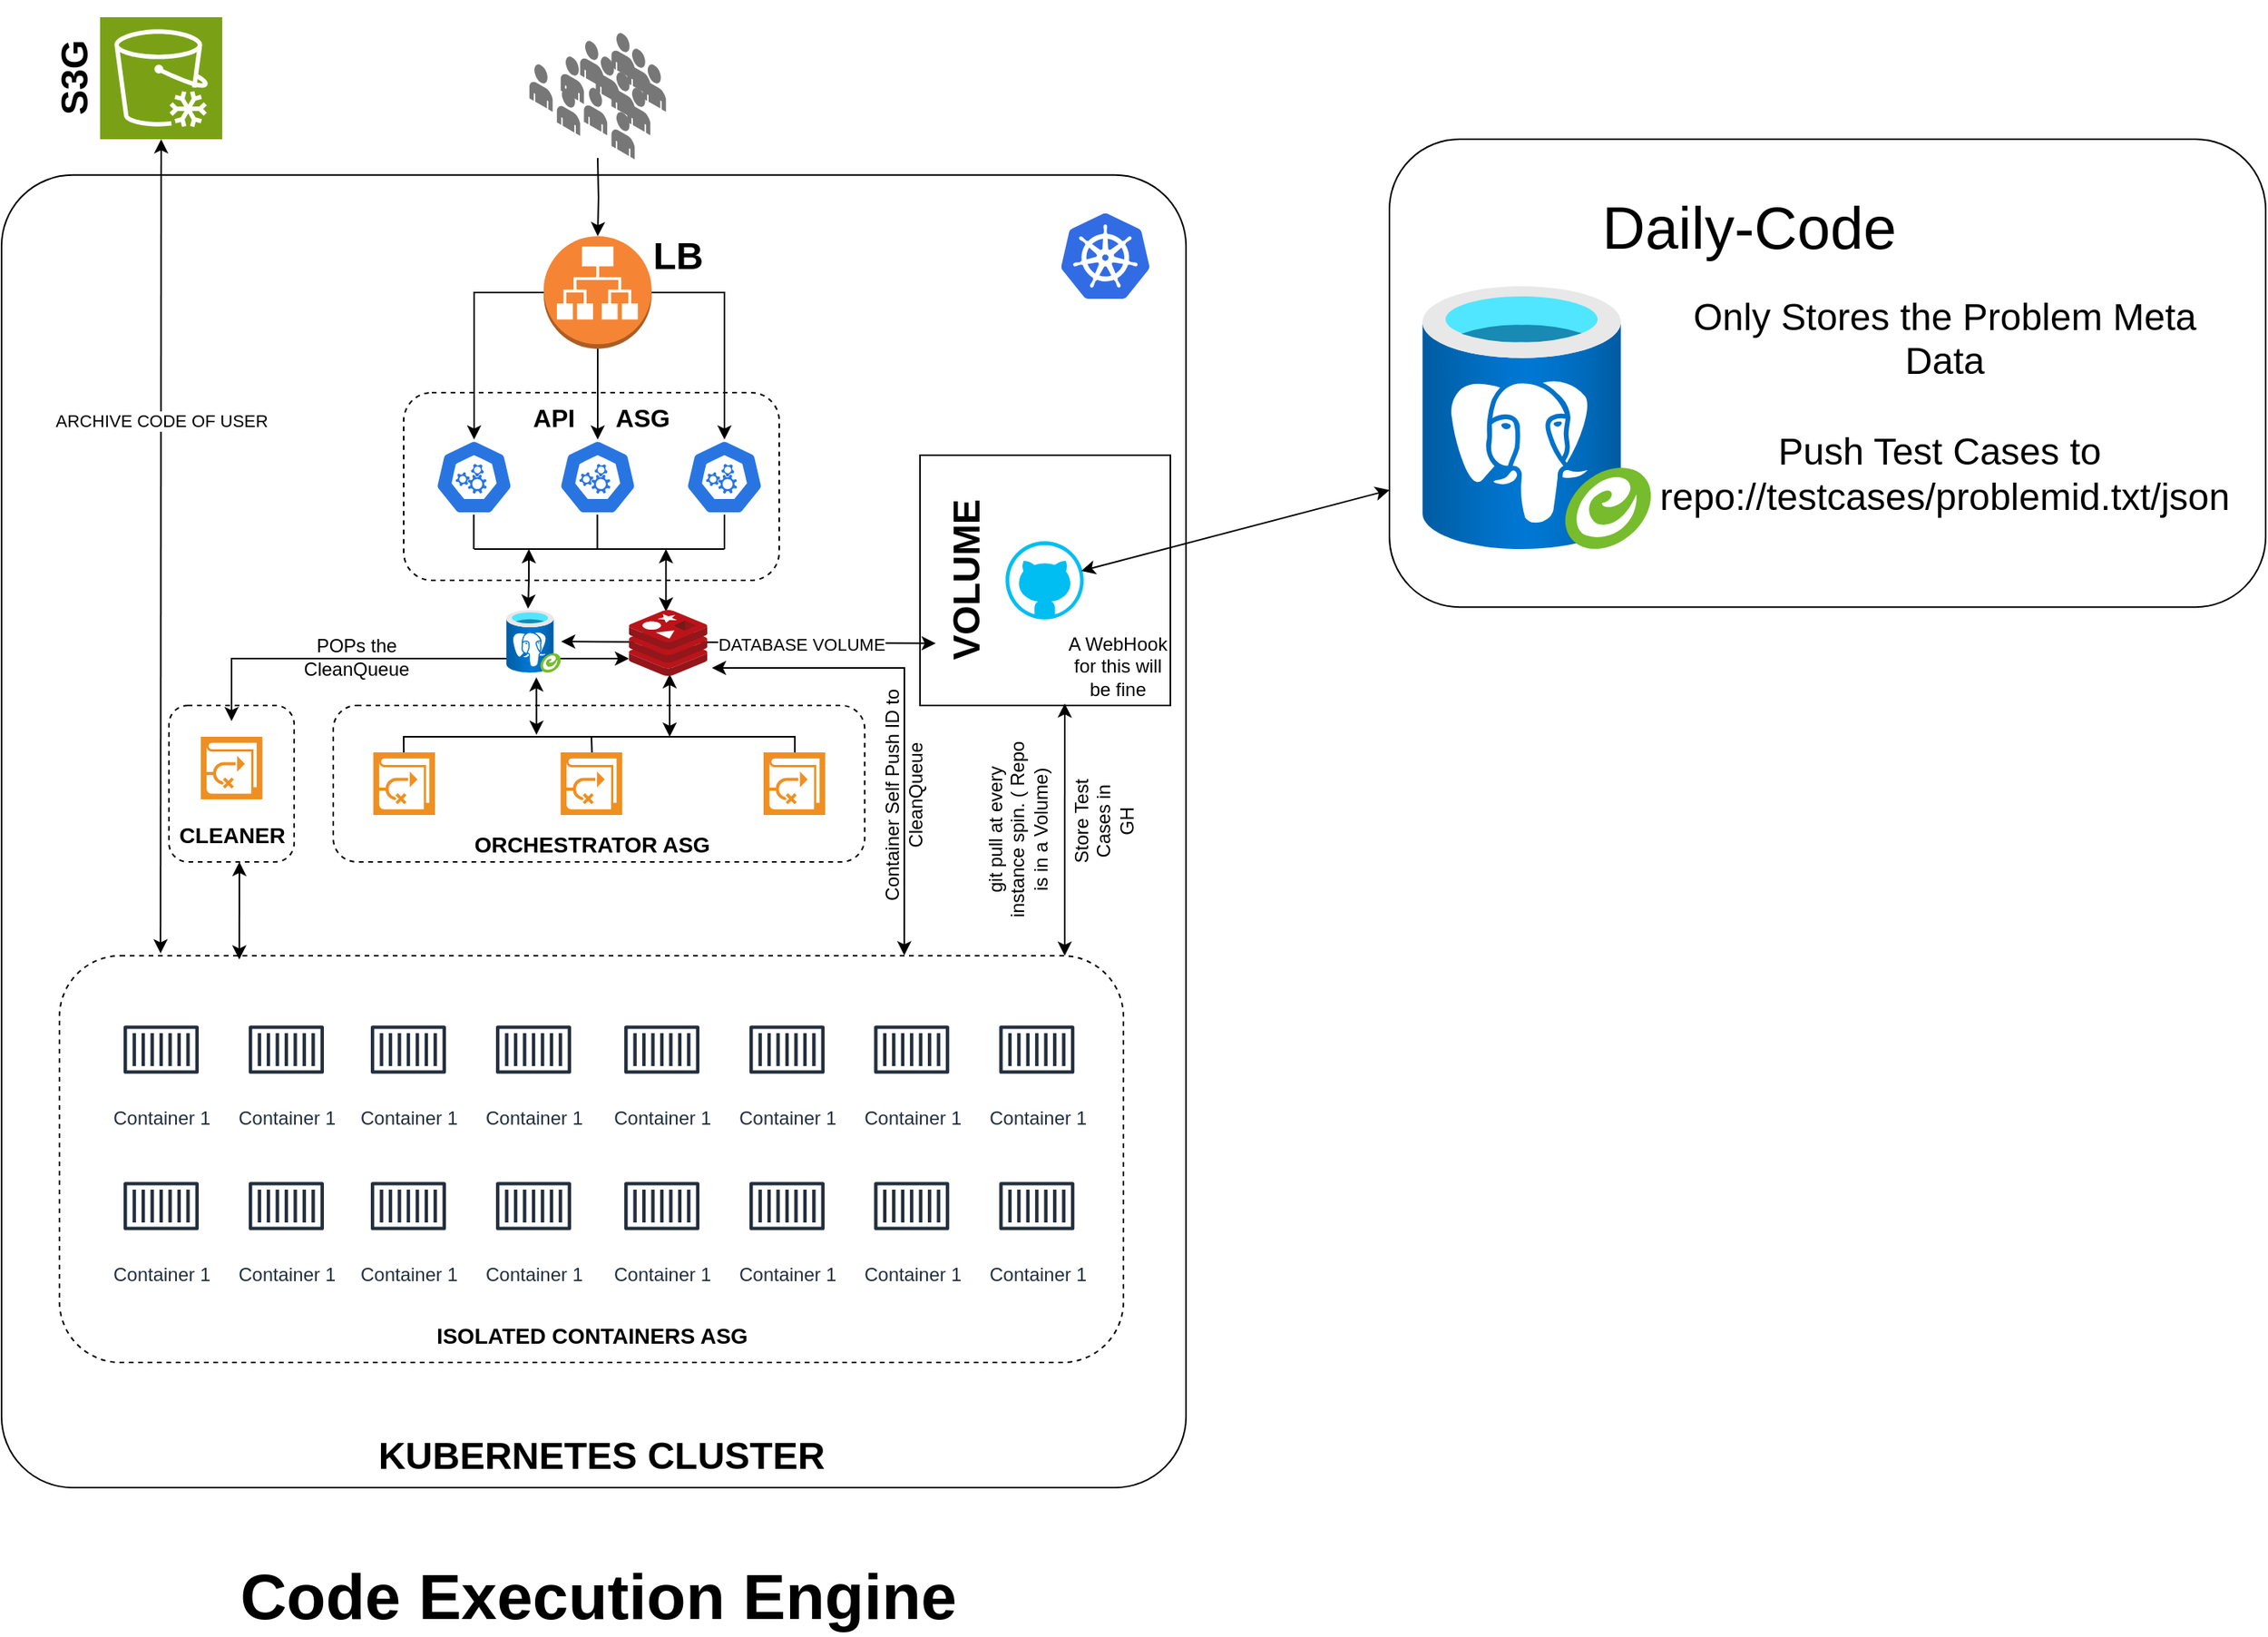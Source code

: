 <mxfile version="24.3.1" type="github">
  <diagram name="Page-1" id="gcHV-Yz9rTiz3bWdy7ol">
    <mxGraphModel dx="1434" dy="772" grid="1" gridSize="10" guides="1" tooltips="1" connect="1" arrows="1" fold="1" page="1" pageScale="1" pageWidth="850" pageHeight="1100" math="0" shadow="0">
      <root>
        <mxCell id="0" />
        <mxCell id="1" parent="0" />
        <mxCell id="CX98brgPaPXO5BUa-MUZ-5" value="" style="whiteSpace=wrap;html=1;aspect=fixed;fillColor=none;" parent="1" vertex="1">
          <mxGeometry x="630" y="300" width="160" height="160" as="geometry" />
        </mxCell>
        <mxCell id="YLBQt17Aejc-C5C3HMuG-127" value="" style="rounded=1;whiteSpace=wrap;html=1;fillColor=none;arcSize=6;" parent="1" vertex="1">
          <mxGeometry x="43" y="120.92" width="757" height="839.08" as="geometry" />
        </mxCell>
        <mxCell id="YLBQt17Aejc-C5C3HMuG-78" value="" style="rounded=1;whiteSpace=wrap;html=1;fillColor=none;dashed=1;" parent="1" vertex="1">
          <mxGeometry x="80" y="620" width="680" height="260" as="geometry" />
        </mxCell>
        <mxCell id="YLBQt17Aejc-C5C3HMuG-76" value="" style="rounded=1;whiteSpace=wrap;html=1;fillColor=none;dashed=1;" parent="1" vertex="1">
          <mxGeometry x="255" y="460" width="339.65" height="100" as="geometry" />
        </mxCell>
        <mxCell id="YLBQt17Aejc-C5C3HMuG-69" value="" style="rounded=1;whiteSpace=wrap;html=1;dashed=1;fillColor=none;" parent="1" vertex="1">
          <mxGeometry x="300" y="260" width="240" height="120" as="geometry" />
        </mxCell>
        <mxCell id="YLBQt17Aejc-C5C3HMuG-4" value="" style="aspect=fixed;sketch=0;html=1;dashed=0;whitespace=wrap;fillColor=#2875E2;strokeColor=#ffffff;points=[[0.005,0.63,0],[0.1,0.2,0],[0.9,0.2,0],[0.5,0,0],[0.995,0.63,0],[0.72,0.99,0],[0.5,1,0],[0.28,0.99,0]];shape=mxgraph.kubernetes.icon2;prIcon=api" parent="1" vertex="1">
          <mxGeometry x="399" y="290" width="50" height="48" as="geometry" />
        </mxCell>
        <mxCell id="YLBQt17Aejc-C5C3HMuG-5" value="" style="outlineConnect=0;dashed=0;verticalLabelPosition=bottom;verticalAlign=top;align=center;html=1;shape=mxgraph.aws3.application_load_balancer;fillColor=#F58534;gradientColor=none;" parent="1" vertex="1">
          <mxGeometry x="389.5" y="160.0" width="69" height="72" as="geometry" />
        </mxCell>
        <mxCell id="YLBQt17Aejc-C5C3HMuG-9" value="" style="aspect=fixed;sketch=0;html=1;dashed=0;whitespace=wrap;fillColor=#2875E2;strokeColor=#ffffff;points=[[0.005,0.63,0],[0.1,0.2,0],[0.9,0.2,0],[0.5,0,0],[0.995,0.63,0],[0.72,0.99,0],[0.5,1,0],[0.28,0.99,0]];shape=mxgraph.kubernetes.icon2;prIcon=api" parent="1" vertex="1">
          <mxGeometry x="320" y="290" width="50" height="48" as="geometry" />
        </mxCell>
        <mxCell id="YLBQt17Aejc-C5C3HMuG-11" value="" style="aspect=fixed;sketch=0;html=1;dashed=0;whitespace=wrap;fillColor=#2875E2;strokeColor=#ffffff;points=[[0.005,0.63,0],[0.1,0.2,0],[0.9,0.2,0],[0.5,0,0],[0.995,0.63,0],[0.72,0.99,0],[0.5,1,0],[0.28,0.99,0]];shape=mxgraph.kubernetes.icon2;prIcon=api" parent="1" vertex="1">
          <mxGeometry x="480" y="290" width="50" height="48" as="geometry" />
        </mxCell>
        <mxCell id="YLBQt17Aejc-C5C3HMuG-12" style="edgeStyle=orthogonalEdgeStyle;rounded=0;orthogonalLoop=1;jettySize=auto;html=1;exitX=0;exitY=0.5;exitDx=0;exitDy=0;exitPerimeter=0;entryX=0.5;entryY=0;entryDx=0;entryDy=0;entryPerimeter=0;" parent="1" source="YLBQt17Aejc-C5C3HMuG-5" target="YLBQt17Aejc-C5C3HMuG-9" edge="1">
          <mxGeometry relative="1" as="geometry" />
        </mxCell>
        <mxCell id="YLBQt17Aejc-C5C3HMuG-13" style="edgeStyle=orthogonalEdgeStyle;rounded=0;orthogonalLoop=1;jettySize=auto;html=1;exitX=1;exitY=0.5;exitDx=0;exitDy=0;exitPerimeter=0;entryX=0.5;entryY=0;entryDx=0;entryDy=0;entryPerimeter=0;" parent="1" source="YLBQt17Aejc-C5C3HMuG-5" target="YLBQt17Aejc-C5C3HMuG-11" edge="1">
          <mxGeometry relative="1" as="geometry" />
        </mxCell>
        <mxCell id="YLBQt17Aejc-C5C3HMuG-14" style="edgeStyle=orthogonalEdgeStyle;rounded=0;orthogonalLoop=1;jettySize=auto;html=1;exitX=0.5;exitY=1;exitDx=0;exitDy=0;exitPerimeter=0;" parent="1" source="YLBQt17Aejc-C5C3HMuG-5" edge="1">
          <mxGeometry relative="1" as="geometry">
            <mxPoint x="424" y="290" as="targetPoint" />
          </mxGeometry>
        </mxCell>
        <mxCell id="YLBQt17Aejc-C5C3HMuG-29" value="" style="group" parent="1" vertex="1" connectable="0">
          <mxGeometry x="380.35" y="30" width="87.29" height="80.92" as="geometry" />
        </mxCell>
        <mxCell id="YLBQt17Aejc-C5C3HMuG-7" value="" style="verticalLabelPosition=bottom;html=1;verticalAlign=top;strokeWidth=1;align=center;outlineConnect=0;dashed=0;outlineConnect=0;shape=mxgraph.aws3d.end_user;strokeColor=none;fillColor=#777777;aspect=fixed;" parent="YLBQt17Aejc-C5C3HMuG-29" vertex="1">
          <mxGeometry x="52.43" width="14.86" height="30.46" as="geometry" />
        </mxCell>
        <mxCell id="YLBQt17Aejc-C5C3HMuG-18" value="" style="verticalLabelPosition=bottom;html=1;verticalAlign=top;strokeWidth=1;align=center;outlineConnect=0;dashed=0;outlineConnect=0;shape=mxgraph.aws3d.end_user;strokeColor=none;fillColor=#777777;aspect=fixed;" parent="YLBQt17Aejc-C5C3HMuG-29" vertex="1">
          <mxGeometry x="62.43" y="10" width="14.86" height="30.46" as="geometry" />
        </mxCell>
        <mxCell id="YLBQt17Aejc-C5C3HMuG-19" value="" style="verticalLabelPosition=bottom;html=1;verticalAlign=top;strokeWidth=1;align=center;outlineConnect=0;dashed=0;outlineConnect=0;shape=mxgraph.aws3d.end_user;strokeColor=none;fillColor=#777777;aspect=fixed;" parent="YLBQt17Aejc-C5C3HMuG-29" vertex="1">
          <mxGeometry x="72.43" y="20" width="14.86" height="30.46" as="geometry" />
        </mxCell>
        <mxCell id="YLBQt17Aejc-C5C3HMuG-20" value="" style="verticalLabelPosition=bottom;html=1;verticalAlign=top;strokeWidth=1;align=center;outlineConnect=0;dashed=0;outlineConnect=0;shape=mxgraph.aws3d.end_user;strokeColor=none;fillColor=#777777;aspect=fixed;" parent="YLBQt17Aejc-C5C3HMuG-29" vertex="1">
          <mxGeometry x="17.57" y="35.46" width="14.86" height="30.46" as="geometry" />
        </mxCell>
        <mxCell id="YLBQt17Aejc-C5C3HMuG-21" value="" style="verticalLabelPosition=bottom;html=1;verticalAlign=top;strokeWidth=1;align=center;outlineConnect=0;dashed=0;outlineConnect=0;shape=mxgraph.aws3d.end_user;strokeColor=none;fillColor=#777777;aspect=fixed;" parent="YLBQt17Aejc-C5C3HMuG-29" vertex="1">
          <mxGeometry x="34.86" y="35" width="14.86" height="30.46" as="geometry" />
        </mxCell>
        <mxCell id="YLBQt17Aejc-C5C3HMuG-22" value="" style="verticalLabelPosition=bottom;html=1;verticalAlign=top;strokeWidth=1;align=center;outlineConnect=0;dashed=0;outlineConnect=0;shape=mxgraph.aws3d.end_user;strokeColor=none;fillColor=#777777;aspect=fixed;" parent="YLBQt17Aejc-C5C3HMuG-29" vertex="1">
          <mxGeometry x="20" y="15" width="14.86" height="30.46" as="geometry" />
        </mxCell>
        <mxCell id="YLBQt17Aejc-C5C3HMuG-23" value="" style="verticalLabelPosition=bottom;html=1;verticalAlign=top;strokeWidth=1;align=center;outlineConnect=0;dashed=0;outlineConnect=0;shape=mxgraph.aws3d.end_user;strokeColor=none;fillColor=#777777;aspect=fixed;" parent="YLBQt17Aejc-C5C3HMuG-29" vertex="1">
          <mxGeometry x="32.43" y="5" width="14.86" height="30.46" as="geometry" />
        </mxCell>
        <mxCell id="YLBQt17Aejc-C5C3HMuG-24" value="" style="verticalLabelPosition=bottom;html=1;verticalAlign=top;strokeWidth=1;align=center;outlineConnect=0;dashed=0;outlineConnect=0;shape=mxgraph.aws3d.end_user;strokeColor=none;fillColor=#777777;aspect=fixed;" parent="YLBQt17Aejc-C5C3HMuG-29" vertex="1">
          <mxGeometry x="42.43" y="15" width="14.86" height="30.46" as="geometry" />
        </mxCell>
        <mxCell id="YLBQt17Aejc-C5C3HMuG-25" value="" style="verticalLabelPosition=bottom;html=1;verticalAlign=top;strokeWidth=1;align=center;outlineConnect=0;dashed=0;outlineConnect=0;shape=mxgraph.aws3d.end_user;strokeColor=none;fillColor=#777777;aspect=fixed;" parent="YLBQt17Aejc-C5C3HMuG-29" vertex="1">
          <mxGeometry x="52.43" y="25" width="14.86" height="30.46" as="geometry" />
        </mxCell>
        <mxCell id="YLBQt17Aejc-C5C3HMuG-26" value="" style="verticalLabelPosition=bottom;html=1;verticalAlign=top;strokeWidth=1;align=center;outlineConnect=0;dashed=0;outlineConnect=0;shape=mxgraph.aws3d.end_user;strokeColor=none;fillColor=#777777;aspect=fixed;" parent="YLBQt17Aejc-C5C3HMuG-29" vertex="1">
          <mxGeometry x="62.43" y="35" width="14.86" height="30.46" as="geometry" />
        </mxCell>
        <mxCell id="YLBQt17Aejc-C5C3HMuG-27" value="" style="verticalLabelPosition=bottom;html=1;verticalAlign=top;strokeWidth=1;align=center;outlineConnect=0;dashed=0;outlineConnect=0;shape=mxgraph.aws3d.end_user;strokeColor=none;fillColor=#777777;aspect=fixed;" parent="YLBQt17Aejc-C5C3HMuG-29" vertex="1">
          <mxGeometry x="52.43" y="50.46" width="14.86" height="30.46" as="geometry" />
        </mxCell>
        <mxCell id="YLBQt17Aejc-C5C3HMuG-28" value="" style="verticalLabelPosition=bottom;html=1;verticalAlign=top;strokeWidth=1;align=center;outlineConnect=0;dashed=0;outlineConnect=0;shape=mxgraph.aws3d.end_user;strokeColor=none;fillColor=#777777;aspect=fixed;" parent="YLBQt17Aejc-C5C3HMuG-29" vertex="1">
          <mxGeometry y="20" width="14.86" height="30.46" as="geometry" />
        </mxCell>
        <mxCell id="YLBQt17Aejc-C5C3HMuG-31" style="edgeStyle=orthogonalEdgeStyle;rounded=0;orthogonalLoop=1;jettySize=auto;html=1;entryX=0.5;entryY=0;entryDx=0;entryDy=0;entryPerimeter=0;" parent="1" target="YLBQt17Aejc-C5C3HMuG-5" edge="1">
          <mxGeometry relative="1" as="geometry">
            <mxPoint x="424" y="110" as="sourcePoint" />
          </mxGeometry>
        </mxCell>
        <mxCell id="YLBQt17Aejc-C5C3HMuG-56" value="" style="endArrow=none;html=1;rounded=0;entryX=0.5;entryY=1;entryDx=0;entryDy=0;entryPerimeter=0;" parent="1" target="YLBQt17Aejc-C5C3HMuG-11" edge="1">
          <mxGeometry width="50" height="50" relative="1" as="geometry">
            <mxPoint x="505" y="360" as="sourcePoint" />
            <mxPoint x="480" y="340" as="targetPoint" />
          </mxGeometry>
        </mxCell>
        <mxCell id="YLBQt17Aejc-C5C3HMuG-57" value="" style="endArrow=none;html=1;rounded=0;entryX=0.5;entryY=1;entryDx=0;entryDy=0;entryPerimeter=0;" parent="1" edge="1">
          <mxGeometry width="50" height="50" relative="1" as="geometry">
            <mxPoint x="423.77" y="360" as="sourcePoint" />
            <mxPoint x="423.77" y="338" as="targetPoint" />
          </mxGeometry>
        </mxCell>
        <mxCell id="YLBQt17Aejc-C5C3HMuG-58" value="" style="endArrow=none;html=1;rounded=0;entryX=0.5;entryY=1;entryDx=0;entryDy=0;entryPerimeter=0;" parent="1" edge="1">
          <mxGeometry width="50" height="50" relative="1" as="geometry">
            <mxPoint x="344.78" y="360" as="sourcePoint" />
            <mxPoint x="344.78" y="338" as="targetPoint" />
          </mxGeometry>
        </mxCell>
        <mxCell id="YLBQt17Aejc-C5C3HMuG-59" value="" style="endArrow=none;html=1;rounded=0;" parent="1" edge="1">
          <mxGeometry width="50" height="50" relative="1" as="geometry">
            <mxPoint x="345" y="360" as="sourcePoint" />
            <mxPoint x="505" y="360" as="targetPoint" />
          </mxGeometry>
        </mxCell>
        <mxCell id="YLBQt17Aejc-C5C3HMuG-60" value="" style="endArrow=classic;startArrow=classic;html=1;rounded=0;exitX=0.401;exitY=-0.021;exitDx=0;exitDy=0;exitPerimeter=0;" parent="1" source="YLBQt17Aejc-C5C3HMuG-34" edge="1">
          <mxGeometry width="50" height="50" relative="1" as="geometry">
            <mxPoint x="320" y="400" as="sourcePoint" />
            <mxPoint x="380" y="360" as="targetPoint" />
            <Array as="points">
              <mxPoint x="380" y="380" />
            </Array>
          </mxGeometry>
        </mxCell>
        <mxCell id="YLBQt17Aejc-C5C3HMuG-61" value="" style="endArrow=classic;startArrow=classic;html=1;rounded=0;" parent="1" edge="1">
          <mxGeometry width="50" height="50" relative="1" as="geometry">
            <mxPoint x="467.64" y="360" as="sourcePoint" />
            <mxPoint x="467.64" y="400" as="targetPoint" />
            <Array as="points">
              <mxPoint x="467.64" y="380" />
            </Array>
          </mxGeometry>
        </mxCell>
        <mxCell id="YLBQt17Aejc-C5C3HMuG-66" value="" style="endArrow=none;html=1;rounded=0;" parent="1" edge="1">
          <mxGeometry width="50" height="50" relative="1" as="geometry">
            <mxPoint x="300.08" y="490" as="sourcePoint" />
            <mxPoint x="550" y="490" as="targetPoint" />
            <Array as="points">
              <mxPoint x="300" y="480" />
              <mxPoint x="400" y="480" />
              <mxPoint x="440" y="480" />
              <mxPoint x="550" y="480" />
              <mxPoint x="550" y="490" />
            </Array>
          </mxGeometry>
        </mxCell>
        <mxCell id="YLBQt17Aejc-C5C3HMuG-68" value="" style="endArrow=none;html=1;rounded=0;" parent="1" edge="1">
          <mxGeometry width="50" height="50" relative="1" as="geometry">
            <mxPoint x="420.32" y="490" as="sourcePoint" />
            <mxPoint x="420" y="480" as="targetPoint" />
          </mxGeometry>
        </mxCell>
        <mxCell id="YLBQt17Aejc-C5C3HMuG-74" value="" style="endArrow=classic;startArrow=classic;html=1;rounded=0;entryX=0.398;entryY=1.029;entryDx=0;entryDy=0;entryPerimeter=0;" parent="1" edge="1">
          <mxGeometry width="50" height="50" relative="1" as="geometry">
            <mxPoint x="384.88" y="478.78" as="sourcePoint" />
            <mxPoint x="384.78" y="441.998" as="targetPoint" />
          </mxGeometry>
        </mxCell>
        <mxCell id="YLBQt17Aejc-C5C3HMuG-75" value="" style="endArrow=classic;startArrow=classic;html=1;rounded=0;entryX=0.52;entryY=0.976;entryDx=0;entryDy=0;entryPerimeter=0;" parent="1" target="YLBQt17Aejc-C5C3HMuG-33" edge="1">
          <mxGeometry width="50" height="50" relative="1" as="geometry">
            <mxPoint x="470" y="480" as="sourcePoint" />
            <mxPoint x="540" y="440" as="targetPoint" />
          </mxGeometry>
        </mxCell>
        <mxCell id="YLBQt17Aejc-C5C3HMuG-80" value="Container 1" style="sketch=0;outlineConnect=0;fontColor=#232F3E;gradientColor=none;strokeColor=#232F3E;fillColor=#ffffff;dashed=0;verticalLabelPosition=bottom;verticalAlign=top;align=center;html=1;fontSize=12;fontStyle=0;aspect=fixed;shape=mxgraph.aws4.resourceIcon;resIcon=mxgraph.aws4.container_1;" parent="1" vertex="1">
          <mxGeometry x="115" y="650" width="60" height="60" as="geometry" />
        </mxCell>
        <mxCell id="YLBQt17Aejc-C5C3HMuG-81" value="Container 1" style="sketch=0;outlineConnect=0;fontColor=#232F3E;gradientColor=none;strokeColor=#232F3E;fillColor=#ffffff;dashed=0;verticalLabelPosition=bottom;verticalAlign=top;align=center;html=1;fontSize=12;fontStyle=0;aspect=fixed;shape=mxgraph.aws4.resourceIcon;resIcon=mxgraph.aws4.container_1;" parent="1" vertex="1">
          <mxGeometry x="195" y="650" width="60" height="60" as="geometry" />
        </mxCell>
        <mxCell id="YLBQt17Aejc-C5C3HMuG-82" value="Container 1" style="sketch=0;outlineConnect=0;fontColor=#232F3E;gradientColor=none;strokeColor=#232F3E;fillColor=#ffffff;dashed=0;verticalLabelPosition=bottom;verticalAlign=top;align=center;html=1;fontSize=12;fontStyle=0;aspect=fixed;shape=mxgraph.aws4.resourceIcon;resIcon=mxgraph.aws4.container_1;" parent="1" vertex="1">
          <mxGeometry x="273" y="650" width="60" height="60" as="geometry" />
        </mxCell>
        <mxCell id="YLBQt17Aejc-C5C3HMuG-83" value="Container 1" style="sketch=0;outlineConnect=0;fontColor=#232F3E;gradientColor=none;strokeColor=#232F3E;fillColor=#ffffff;dashed=0;verticalLabelPosition=bottom;verticalAlign=top;align=center;html=1;fontSize=12;fontStyle=0;aspect=fixed;shape=mxgraph.aws4.resourceIcon;resIcon=mxgraph.aws4.container_1;" parent="1" vertex="1">
          <mxGeometry x="353" y="650" width="60" height="60" as="geometry" />
        </mxCell>
        <mxCell id="YLBQt17Aejc-C5C3HMuG-84" value="Container 1" style="sketch=0;outlineConnect=0;fontColor=#232F3E;gradientColor=none;strokeColor=#232F3E;fillColor=#ffffff;dashed=0;verticalLabelPosition=bottom;verticalAlign=top;align=center;html=1;fontSize=12;fontStyle=0;aspect=fixed;shape=mxgraph.aws4.resourceIcon;resIcon=mxgraph.aws4.container_1;" parent="1" vertex="1">
          <mxGeometry x="435" y="650" width="60" height="60" as="geometry" />
        </mxCell>
        <mxCell id="YLBQt17Aejc-C5C3HMuG-85" value="Container 1" style="sketch=0;outlineConnect=0;fontColor=#232F3E;gradientColor=none;strokeColor=#232F3E;fillColor=#ffffff;dashed=0;verticalLabelPosition=bottom;verticalAlign=top;align=center;html=1;fontSize=12;fontStyle=0;aspect=fixed;shape=mxgraph.aws4.resourceIcon;resIcon=mxgraph.aws4.container_1;" parent="1" vertex="1">
          <mxGeometry x="515" y="650" width="60" height="60" as="geometry" />
        </mxCell>
        <mxCell id="YLBQt17Aejc-C5C3HMuG-86" value="Container 1" style="sketch=0;outlineConnect=0;fontColor=#232F3E;gradientColor=none;strokeColor=#232F3E;fillColor=#ffffff;dashed=0;verticalLabelPosition=bottom;verticalAlign=top;align=center;html=1;fontSize=12;fontStyle=0;aspect=fixed;shape=mxgraph.aws4.resourceIcon;resIcon=mxgraph.aws4.container_1;" parent="1" vertex="1">
          <mxGeometry x="594.65" y="650" width="60" height="60" as="geometry" />
        </mxCell>
        <mxCell id="YLBQt17Aejc-C5C3HMuG-87" value="Container 1" style="sketch=0;outlineConnect=0;fontColor=#232F3E;gradientColor=none;strokeColor=#232F3E;fillColor=#ffffff;dashed=0;verticalLabelPosition=bottom;verticalAlign=top;align=center;html=1;fontSize=12;fontStyle=0;aspect=fixed;shape=mxgraph.aws4.resourceIcon;resIcon=mxgraph.aws4.container_1;" parent="1" vertex="1">
          <mxGeometry x="674.65" y="650" width="60" height="60" as="geometry" />
        </mxCell>
        <mxCell id="YLBQt17Aejc-C5C3HMuG-88" value="Container 1" style="sketch=0;outlineConnect=0;fontColor=#232F3E;gradientColor=none;strokeColor=#232F3E;fillColor=#ffffff;dashed=0;verticalLabelPosition=bottom;verticalAlign=top;align=center;html=1;fontSize=12;fontStyle=0;aspect=fixed;shape=mxgraph.aws4.resourceIcon;resIcon=mxgraph.aws4.container_1;" parent="1" vertex="1">
          <mxGeometry x="115" y="750" width="60" height="60" as="geometry" />
        </mxCell>
        <mxCell id="YLBQt17Aejc-C5C3HMuG-89" value="Container 1" style="sketch=0;outlineConnect=0;fontColor=#232F3E;gradientColor=none;strokeColor=#232F3E;fillColor=#ffffff;dashed=0;verticalLabelPosition=bottom;verticalAlign=top;align=center;html=1;fontSize=12;fontStyle=0;aspect=fixed;shape=mxgraph.aws4.resourceIcon;resIcon=mxgraph.aws4.container_1;" parent="1" vertex="1">
          <mxGeometry x="195" y="750" width="60" height="60" as="geometry" />
        </mxCell>
        <mxCell id="YLBQt17Aejc-C5C3HMuG-90" value="Container 1" style="sketch=0;outlineConnect=0;fontColor=#232F3E;gradientColor=none;strokeColor=#232F3E;fillColor=#ffffff;dashed=0;verticalLabelPosition=bottom;verticalAlign=top;align=center;html=1;fontSize=12;fontStyle=0;aspect=fixed;shape=mxgraph.aws4.resourceIcon;resIcon=mxgraph.aws4.container_1;" parent="1" vertex="1">
          <mxGeometry x="273" y="750" width="60" height="60" as="geometry" />
        </mxCell>
        <mxCell id="YLBQt17Aejc-C5C3HMuG-91" value="Container 1" style="sketch=0;outlineConnect=0;fontColor=#232F3E;gradientColor=none;strokeColor=#232F3E;fillColor=#ffffff;dashed=0;verticalLabelPosition=bottom;verticalAlign=top;align=center;html=1;fontSize=12;fontStyle=0;aspect=fixed;shape=mxgraph.aws4.resourceIcon;resIcon=mxgraph.aws4.container_1;" parent="1" vertex="1">
          <mxGeometry x="353" y="750" width="60" height="60" as="geometry" />
        </mxCell>
        <mxCell id="YLBQt17Aejc-C5C3HMuG-92" value="Container 1" style="sketch=0;outlineConnect=0;fontColor=#232F3E;gradientColor=none;strokeColor=#232F3E;fillColor=#ffffff;dashed=0;verticalLabelPosition=bottom;verticalAlign=top;align=center;html=1;fontSize=12;fontStyle=0;aspect=fixed;shape=mxgraph.aws4.resourceIcon;resIcon=mxgraph.aws4.container_1;" parent="1" vertex="1">
          <mxGeometry x="435" y="750" width="60" height="60" as="geometry" />
        </mxCell>
        <mxCell id="YLBQt17Aejc-C5C3HMuG-93" value="Container 1" style="sketch=0;outlineConnect=0;fontColor=#232F3E;gradientColor=none;strokeColor=#232F3E;fillColor=#ffffff;dashed=0;verticalLabelPosition=bottom;verticalAlign=top;align=center;html=1;fontSize=12;fontStyle=0;aspect=fixed;shape=mxgraph.aws4.resourceIcon;resIcon=mxgraph.aws4.container_1;" parent="1" vertex="1">
          <mxGeometry x="515" y="750" width="60" height="60" as="geometry" />
        </mxCell>
        <mxCell id="YLBQt17Aejc-C5C3HMuG-94" value="Container 1" style="sketch=0;outlineConnect=0;fontColor=#232F3E;gradientColor=none;strokeColor=#232F3E;fillColor=#ffffff;dashed=0;verticalLabelPosition=bottom;verticalAlign=top;align=center;html=1;fontSize=12;fontStyle=0;aspect=fixed;shape=mxgraph.aws4.resourceIcon;resIcon=mxgraph.aws4.container_1;" parent="1" vertex="1">
          <mxGeometry x="594.65" y="750" width="60" height="60" as="geometry" />
        </mxCell>
        <mxCell id="YLBQt17Aejc-C5C3HMuG-95" value="Container 1" style="sketch=0;outlineConnect=0;fontColor=#232F3E;gradientColor=none;strokeColor=#232F3E;fillColor=#ffffff;dashed=0;verticalLabelPosition=bottom;verticalAlign=top;align=center;html=1;fontSize=12;fontStyle=0;aspect=fixed;shape=mxgraph.aws4.resourceIcon;resIcon=mxgraph.aws4.container_1;" parent="1" vertex="1">
          <mxGeometry x="674.65" y="750" width="60" height="60" as="geometry" />
        </mxCell>
        <mxCell id="YLBQt17Aejc-C5C3HMuG-96" value="" style="shadow=0;dashed=0;html=1;strokeColor=none;fillColor=#EF8F21;labelPosition=center;verticalLabelPosition=bottom;verticalAlign=top;align=center;outlineConnect=0;shape=mxgraph.veeam.availability_orchestrator;" parent="1" vertex="1">
          <mxGeometry x="280.6" y="490" width="39.4" height="40" as="geometry" />
        </mxCell>
        <mxCell id="YLBQt17Aejc-C5C3HMuG-97" value="" style="shadow=0;dashed=0;html=1;strokeColor=none;fillColor=#EF8F21;labelPosition=center;verticalLabelPosition=bottom;verticalAlign=top;align=center;outlineConnect=0;shape=mxgraph.veeam.availability_orchestrator;" parent="1" vertex="1">
          <mxGeometry x="400.3" y="490" width="39.4" height="40" as="geometry" />
        </mxCell>
        <mxCell id="YLBQt17Aejc-C5C3HMuG-98" value="" style="shadow=0;dashed=0;html=1;strokeColor=none;fillColor=#EF8F21;labelPosition=center;verticalLabelPosition=bottom;verticalAlign=top;align=center;outlineConnect=0;shape=mxgraph.veeam.availability_orchestrator;" parent="1" vertex="1">
          <mxGeometry x="530" y="490" width="39.4" height="40" as="geometry" />
        </mxCell>
        <mxCell id="YLBQt17Aejc-C5C3HMuG-101" value="" style="shape=image;html=1;verticalAlign=top;verticalLabelPosition=bottom;labelBackgroundColor=#ffffff;imageAspect=0;aspect=fixed;image=https://cdn4.iconfinder.com/data/icons/business-and-marketing-21/32/web_control_management-128.png" parent="1" vertex="1">
          <mxGeometry x="280.6" y="567" width="48" height="48" as="geometry" />
        </mxCell>
        <mxCell id="YLBQt17Aejc-C5C3HMuG-102" value="" style="shape=image;html=1;verticalAlign=top;verticalLabelPosition=bottom;labelBackgroundColor=#ffffff;imageAspect=0;aspect=fixed;image=https://cdn4.iconfinder.com/data/icons/business-and-marketing-21/32/web_control_management-128.png" parent="1" vertex="1">
          <mxGeometry x="396" y="566" width="48" height="48" as="geometry" />
        </mxCell>
        <mxCell id="YLBQt17Aejc-C5C3HMuG-103" value="" style="shape=image;html=1;verticalAlign=top;verticalLabelPosition=bottom;labelBackgroundColor=#ffffff;imageAspect=0;aspect=fixed;image=https://cdn4.iconfinder.com/data/icons/business-and-marketing-21/32/web_control_management-128.png" parent="1" vertex="1">
          <mxGeometry x="530" y="565" width="48" height="48" as="geometry" />
        </mxCell>
        <mxCell id="YLBQt17Aejc-C5C3HMuG-104" value="" style="sketch=0;points=[[0,0,0],[0.25,0,0],[0.5,0,0],[0.75,0,0],[1,0,0],[0,1,0],[0.25,1,0],[0.5,1,0],[0.75,1,0],[1,1,0],[0,0.25,0],[0,0.5,0],[0,0.75,0],[1,0.25,0],[1,0.5,0],[1,0.75,0]];outlineConnect=0;fontColor=#232F3E;fillColor=#7AA116;strokeColor=#ffffff;dashed=0;verticalLabelPosition=bottom;verticalAlign=top;align=center;html=1;fontSize=12;fontStyle=0;aspect=fixed;shape=mxgraph.aws4.resourceIcon;resIcon=mxgraph.aws4.glacier;" parent="1" vertex="1">
          <mxGeometry x="106" y="20" width="78" height="78" as="geometry" />
        </mxCell>
        <mxCell id="YLBQt17Aejc-C5C3HMuG-105" value="" style="endArrow=classic;startArrow=classic;html=1;rounded=0;entryX=0.5;entryY=1;entryDx=0;entryDy=0;entryPerimeter=0;exitX=0.095;exitY=-0.006;exitDx=0;exitDy=0;exitPerimeter=0;" parent="1" source="YLBQt17Aejc-C5C3HMuG-78" target="YLBQt17Aejc-C5C3HMuG-104" edge="1">
          <mxGeometry width="50" height="50" relative="1" as="geometry">
            <mxPoint x="144" y="377.688" as="sourcePoint" />
            <mxPoint x="170" y="310" as="targetPoint" />
          </mxGeometry>
        </mxCell>
        <mxCell id="YLBQt17Aejc-C5C3HMuG-111" value="ARCHIVE CODE OF USER" style="edgeLabel;html=1;align=center;verticalAlign=middle;resizable=0;points=[];" parent="YLBQt17Aejc-C5C3HMuG-105" vertex="1" connectable="0">
          <mxGeometry x="0.308" relative="1" as="geometry">
            <mxPoint as="offset" />
          </mxGeometry>
        </mxCell>
        <mxCell id="YLBQt17Aejc-C5C3HMuG-106" value="" style="image;sketch=0;aspect=fixed;html=1;points=[];align=center;fontSize=12;image=img/lib/mscae/Kubernetes.svg;" parent="1" vertex="1">
          <mxGeometry x="720" y="145.4" width="56.88" height="54.6" as="geometry" />
        </mxCell>
        <mxCell id="YLBQt17Aejc-C5C3HMuG-114" value="&lt;font style=&quot;font-size: 14px;&quot;&gt;ISOLATED CONTAINERS ASG&lt;/font&gt;" style="text;strokeColor=none;fillColor=none;html=1;fontSize=24;fontStyle=1;verticalAlign=middle;align=center;" parent="1" vertex="1">
          <mxGeometry x="370" y="840" width="100" height="40" as="geometry" />
        </mxCell>
        <mxCell id="YLBQt17Aejc-C5C3HMuG-115" value="&lt;font style=&quot;font-size: 14px;&quot;&gt;ORCHESTRATOR ASG&lt;/font&gt;" style="text;strokeColor=none;fillColor=none;html=1;fontSize=24;fontStyle=1;verticalAlign=middle;align=center;" parent="1" vertex="1">
          <mxGeometry x="369.99" y="526" width="100" height="40" as="geometry" />
        </mxCell>
        <mxCell id="YLBQt17Aejc-C5C3HMuG-118" value="VOLUME" style="text;strokeColor=none;fillColor=none;html=1;fontSize=24;fontStyle=1;verticalAlign=middle;align=center;rotation=-90;" parent="1" vertex="1">
          <mxGeometry x="610" y="360" width="100" height="40" as="geometry" />
        </mxCell>
        <mxCell id="YLBQt17Aejc-C5C3HMuG-119" value="S3G" style="text;strokeColor=none;fillColor=none;html=1;fontSize=24;fontStyle=1;verticalAlign=middle;align=center;rotation=-90;" parent="1" vertex="1">
          <mxGeometry x="40" y="39" width="100" height="40" as="geometry" />
        </mxCell>
        <mxCell id="YLBQt17Aejc-C5C3HMuG-123" value="" style="endArrow=classic;startArrow=classic;html=1;rounded=0;entryX=0.097;entryY=0;entryDx=0;entryDy=0;entryPerimeter=0;" parent="1" target="YLBQt17Aejc-C5C3HMuG-118" edge="1" source="YLBQt17Aejc-C5C3HMuG-34">
          <mxGeometry width="50" height="50" relative="1" as="geometry">
            <mxPoint x="400.654" y="418.584" as="sourcePoint" />
            <mxPoint x="560.69" y="418.74" as="targetPoint" />
          </mxGeometry>
        </mxCell>
        <mxCell id="YLBQt17Aejc-C5C3HMuG-124" value="DATABASE VOLUME" style="edgeLabel;html=1;align=center;verticalAlign=middle;resizable=0;points=[];" parent="YLBQt17Aejc-C5C3HMuG-123" vertex="1" connectable="0">
          <mxGeometry x="0.065" relative="1" as="geometry">
            <mxPoint x="26" y="1" as="offset" />
          </mxGeometry>
        </mxCell>
        <mxCell id="YLBQt17Aejc-C5C3HMuG-128" value="KUBERNETES CLUSTER" style="text;strokeColor=none;fillColor=none;html=1;fontSize=24;fontStyle=1;verticalAlign=middle;align=center;" parent="1" vertex="1">
          <mxGeometry x="375.5" y="920" width="100" height="40" as="geometry" />
        </mxCell>
        <mxCell id="YLBQt17Aejc-C5C3HMuG-129" value="LB" style="text;strokeColor=none;fillColor=none;html=1;fontSize=24;fontStyle=1;verticalAlign=middle;align=center;" parent="1" vertex="1">
          <mxGeometry x="425" y="152.7" width="100" height="40" as="geometry" />
        </mxCell>
        <mxCell id="YLBQt17Aejc-C5C3HMuG-130" value="&lt;font style=&quot;font-size: 16px;&quot;&gt;API&amp;nbsp; &amp;nbsp; &amp;nbsp; ASG&lt;/font&gt;" style="text;strokeColor=none;fillColor=none;html=1;fontSize=24;fontStyle=1;verticalAlign=middle;align=center;" parent="1" vertex="1">
          <mxGeometry x="375.5" y="254" width="100" height="40" as="geometry" />
        </mxCell>
        <mxCell id="YLBQt17Aejc-C5C3HMuG-132" value="Code Execution Engine" style="text;strokeColor=none;fillColor=none;html=1;fontSize=41;fontStyle=1;verticalAlign=middle;align=center;" parent="1" vertex="1">
          <mxGeometry x="373.99" y="1010" width="100" height="40" as="geometry" />
        </mxCell>
        <mxCell id="CX98brgPaPXO5BUa-MUZ-1" value="" style="verticalLabelPosition=bottom;html=1;verticalAlign=top;align=center;strokeColor=none;fillColor=#00BEF2;shape=mxgraph.azure.github_code;pointerEvents=1;" parent="1" vertex="1">
          <mxGeometry x="684.65" y="355" width="50" height="50" as="geometry" />
        </mxCell>
        <mxCell id="YLBQt17Aejc-C5C3HMuG-33" value="" style="image;sketch=0;aspect=fixed;html=1;points=[];align=center;fontSize=12;image=img/lib/mscae/Cache_Redis_Product.svg;" parent="1" vertex="1">
          <mxGeometry x="444" y="399" width="50" height="42" as="geometry" />
        </mxCell>
        <mxCell id="CX98brgPaPXO5BUa-MUZ-4" value="A WebHook for this will be fine" style="text;html=1;align=center;verticalAlign=middle;whiteSpace=wrap;rounded=0;" parent="1" vertex="1">
          <mxGeometry x="720" y="420" width="73.12" height="30" as="geometry" />
        </mxCell>
        <mxCell id="N2II8u4lPFgrkPRDmbG--1" value="" style="endArrow=classic;startArrow=classic;html=1;rounded=0;exitX=0.897;exitY=0.005;exitDx=0;exitDy=0;exitPerimeter=0;" edge="1" parent="1">
          <mxGeometry width="50" height="50" relative="1" as="geometry">
            <mxPoint x="722.46" y="620" as="sourcePoint" />
            <mxPoint x="722.5" y="458.7" as="targetPoint" />
          </mxGeometry>
        </mxCell>
        <mxCell id="N2II8u4lPFgrkPRDmbG--2" value="Store Test Cases in GH" style="text;html=1;align=center;verticalAlign=middle;whiteSpace=wrap;rounded=0;rotation=-90;" vertex="1" parent="1">
          <mxGeometry x="717.15" y="518.7" width="60" height="30" as="geometry" />
        </mxCell>
        <mxCell id="N2II8u4lPFgrkPRDmbG--3" value="git pull at every instance spin. ( Repo is in a Volume)" style="text;html=1;align=center;verticalAlign=middle;whiteSpace=wrap;rounded=0;rotation=-90;" vertex="1" parent="1">
          <mxGeometry x="630" y="524.16" width="125" height="30" as="geometry" />
        </mxCell>
        <mxCell id="N2II8u4lPFgrkPRDmbG--5" value="" style="rounded=1;whiteSpace=wrap;html=1;" vertex="1" parent="1">
          <mxGeometry x="930" y="98" width="560" height="299.08" as="geometry" />
        </mxCell>
        <mxCell id="N2II8u4lPFgrkPRDmbG--6" value="&lt;font style=&quot;font-size: 38px;&quot;&gt;Daily-Code&lt;/font&gt;" style="text;html=1;align=center;verticalAlign=middle;whiteSpace=wrap;rounded=0;" vertex="1" parent="1">
          <mxGeometry x="1040" y="140" width="240" height="30" as="geometry" />
        </mxCell>
        <mxCell id="N2II8u4lPFgrkPRDmbG--7" value="" style="image;aspect=fixed;html=1;points=[];align=center;fontSize=12;image=img/lib/azure2/databases/Azure_Database_PostgreSQL_Server_Group.svg;" vertex="1" parent="1">
          <mxGeometry x="950" y="192" width="148.26" height="168" as="geometry" />
        </mxCell>
        <mxCell id="N2II8u4lPFgrkPRDmbG--8" value="&lt;font style=&quot;font-size: 24px;&quot;&gt;Only Stores the Problem Meta Data&lt;/font&gt;&lt;div&gt;&lt;font style=&quot;font-size: 24px;&quot;&gt;&lt;br&gt;&lt;/font&gt;&lt;/div&gt;&lt;div&gt;&lt;span style=&quot;font-size: 24px;&quot;&gt;Push Test Cases to&amp;nbsp;&lt;br&gt;repo://testcases/problemid.txt/json&lt;/span&gt;&lt;/div&gt;" style="text;html=1;align=center;verticalAlign=middle;whiteSpace=wrap;rounded=0;" vertex="1" parent="1">
          <mxGeometry x="1150" y="254" width="270" height="30" as="geometry" />
        </mxCell>
        <mxCell id="N2II8u4lPFgrkPRDmbG--9" value="" style="endArrow=classic;startArrow=classic;html=1;rounded=0;entryX=0;entryY=0.75;entryDx=0;entryDy=0;exitX=0.967;exitY=0.38;exitDx=0;exitDy=0;exitPerimeter=0;" edge="1" parent="1" source="CX98brgPaPXO5BUa-MUZ-1" target="N2II8u4lPFgrkPRDmbG--5">
          <mxGeometry width="50" height="50" relative="1" as="geometry">
            <mxPoint x="840" y="380" as="sourcePoint" />
            <mxPoint x="890" y="330" as="targetPoint" />
          </mxGeometry>
        </mxCell>
        <mxCell id="N2II8u4lPFgrkPRDmbG--11" value="" style="rounded=1;whiteSpace=wrap;html=1;fillColor=none;dashed=1;" vertex="1" parent="1">
          <mxGeometry x="150" y="460" width="80" height="100" as="geometry" />
        </mxCell>
        <mxCell id="N2II8u4lPFgrkPRDmbG--12" value="" style="shadow=0;dashed=0;html=1;strokeColor=none;fillColor=#EF8F21;labelPosition=center;verticalLabelPosition=bottom;verticalAlign=top;align=center;outlineConnect=0;shape=mxgraph.veeam.availability_orchestrator;" vertex="1" parent="1">
          <mxGeometry x="170.3" y="480" width="39.4" height="40" as="geometry" />
        </mxCell>
        <mxCell id="N2II8u4lPFgrkPRDmbG--13" value="&lt;span style=&quot;font-size: 14px;&quot;&gt;CLEANER&lt;/span&gt;" style="text;strokeColor=none;fillColor=none;html=1;fontSize=24;fontStyle=1;verticalAlign=middle;align=center;" vertex="1" parent="1">
          <mxGeometry x="140" y="520" width="100" height="40" as="geometry" />
        </mxCell>
        <mxCell id="N2II8u4lPFgrkPRDmbG--14" value="" style="endArrow=classic;startArrow=classic;html=1;rounded=0;exitX=0.169;exitY=0.009;exitDx=0;exitDy=0;exitPerimeter=0;" edge="1" parent="1" source="YLBQt17Aejc-C5C3HMuG-78">
          <mxGeometry width="50" height="50" relative="1" as="geometry">
            <mxPoint x="145" y="610" as="sourcePoint" />
            <mxPoint x="195" y="560" as="targetPoint" />
          </mxGeometry>
        </mxCell>
        <mxCell id="N2II8u4lPFgrkPRDmbG--15" value="" style="endArrow=classic;startArrow=classic;html=1;rounded=0;exitX=0.5;exitY=0;exitDx=0;exitDy=0;" edge="1" parent="1">
          <mxGeometry width="50" height="50" relative="1" as="geometry">
            <mxPoint x="190" y="470" as="sourcePoint" />
            <mxPoint x="444" y="430" as="targetPoint" />
            <Array as="points">
              <mxPoint x="190" y="430" />
            </Array>
          </mxGeometry>
        </mxCell>
        <mxCell id="YLBQt17Aejc-C5C3HMuG-34" value="" style="image;aspect=fixed;html=1;points=[];align=center;fontSize=12;image=img/lib/azure2/databases/Azure_Database_PostgreSQL_Server_Group.svg;" parent="1" vertex="1">
          <mxGeometry x="365.35" y="399" width="35.3" height="40" as="geometry" />
        </mxCell>
        <mxCell id="N2II8u4lPFgrkPRDmbG--16" value="" style="endArrow=classic;startArrow=classic;html=1;rounded=0;entryX=1.06;entryY=0.881;entryDx=0;entryDy=0;entryPerimeter=0;exitX=0.794;exitY=-0.001;exitDx=0;exitDy=0;exitPerimeter=0;" edge="1" parent="1" source="YLBQt17Aejc-C5C3HMuG-78" target="YLBQt17Aejc-C5C3HMuG-33">
          <mxGeometry width="50" height="50" relative="1" as="geometry">
            <mxPoint x="590" y="590" as="sourcePoint" />
            <mxPoint x="640" y="540" as="targetPoint" />
            <Array as="points">
              <mxPoint x="620" y="436" />
            </Array>
          </mxGeometry>
        </mxCell>
        <mxCell id="N2II8u4lPFgrkPRDmbG--17" value="Container Self Push ID to CleanQueue" style="text;html=1;align=center;verticalAlign=middle;whiteSpace=wrap;rounded=0;rotation=-90;" vertex="1" parent="1">
          <mxGeometry x="542.15" y="502" width="155" height="30" as="geometry" />
        </mxCell>
        <mxCell id="N2II8u4lPFgrkPRDmbG--19" value="POPs the CleanQueue" style="text;html=1;align=center;verticalAlign=middle;whiteSpace=wrap;rounded=0;" vertex="1" parent="1">
          <mxGeometry x="230" y="414" width="80" height="30" as="geometry" />
        </mxCell>
      </root>
    </mxGraphModel>
  </diagram>
</mxfile>
